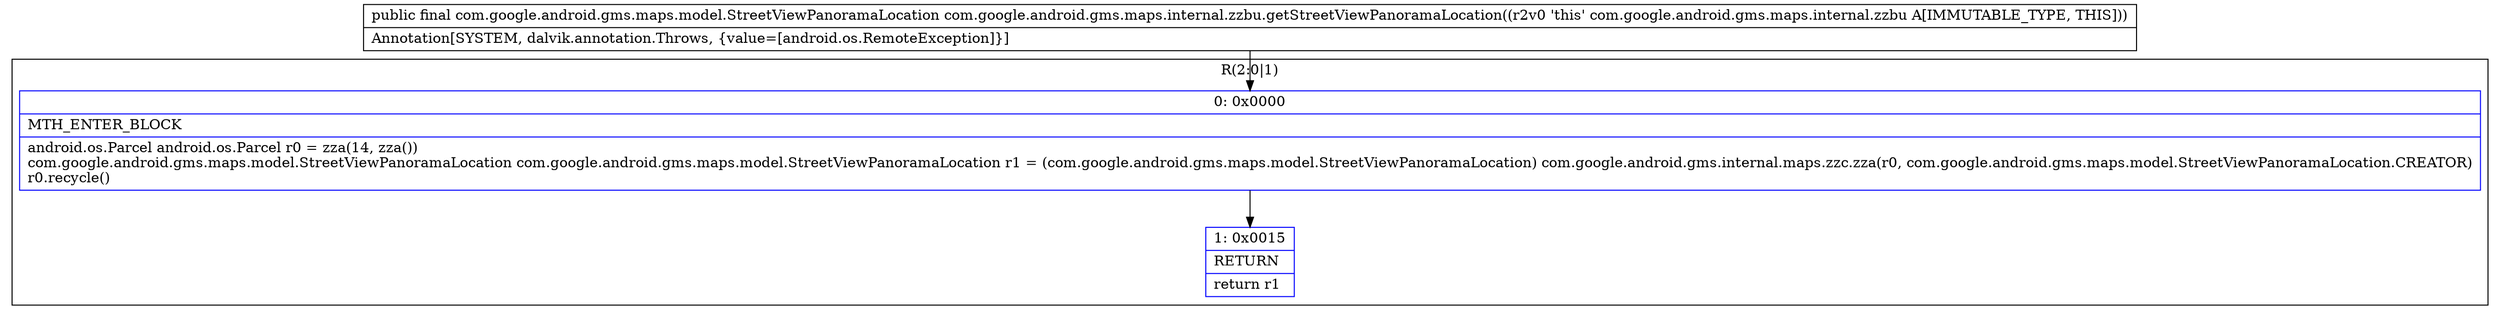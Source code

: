 digraph "CFG forcom.google.android.gms.maps.internal.zzbu.getStreetViewPanoramaLocation()Lcom\/google\/android\/gms\/maps\/model\/StreetViewPanoramaLocation;" {
subgraph cluster_Region_204880483 {
label = "R(2:0|1)";
node [shape=record,color=blue];
Node_0 [shape=record,label="{0\:\ 0x0000|MTH_ENTER_BLOCK\l|android.os.Parcel android.os.Parcel r0 = zza(14, zza())\lcom.google.android.gms.maps.model.StreetViewPanoramaLocation com.google.android.gms.maps.model.StreetViewPanoramaLocation r1 = (com.google.android.gms.maps.model.StreetViewPanoramaLocation) com.google.android.gms.internal.maps.zzc.zza(r0, com.google.android.gms.maps.model.StreetViewPanoramaLocation.CREATOR)\lr0.recycle()\l}"];
Node_1 [shape=record,label="{1\:\ 0x0015|RETURN\l|return r1\l}"];
}
MethodNode[shape=record,label="{public final com.google.android.gms.maps.model.StreetViewPanoramaLocation com.google.android.gms.maps.internal.zzbu.getStreetViewPanoramaLocation((r2v0 'this' com.google.android.gms.maps.internal.zzbu A[IMMUTABLE_TYPE, THIS]))  | Annotation[SYSTEM, dalvik.annotation.Throws, \{value=[android.os.RemoteException]\}]\l}"];
MethodNode -> Node_0;
Node_0 -> Node_1;
}

